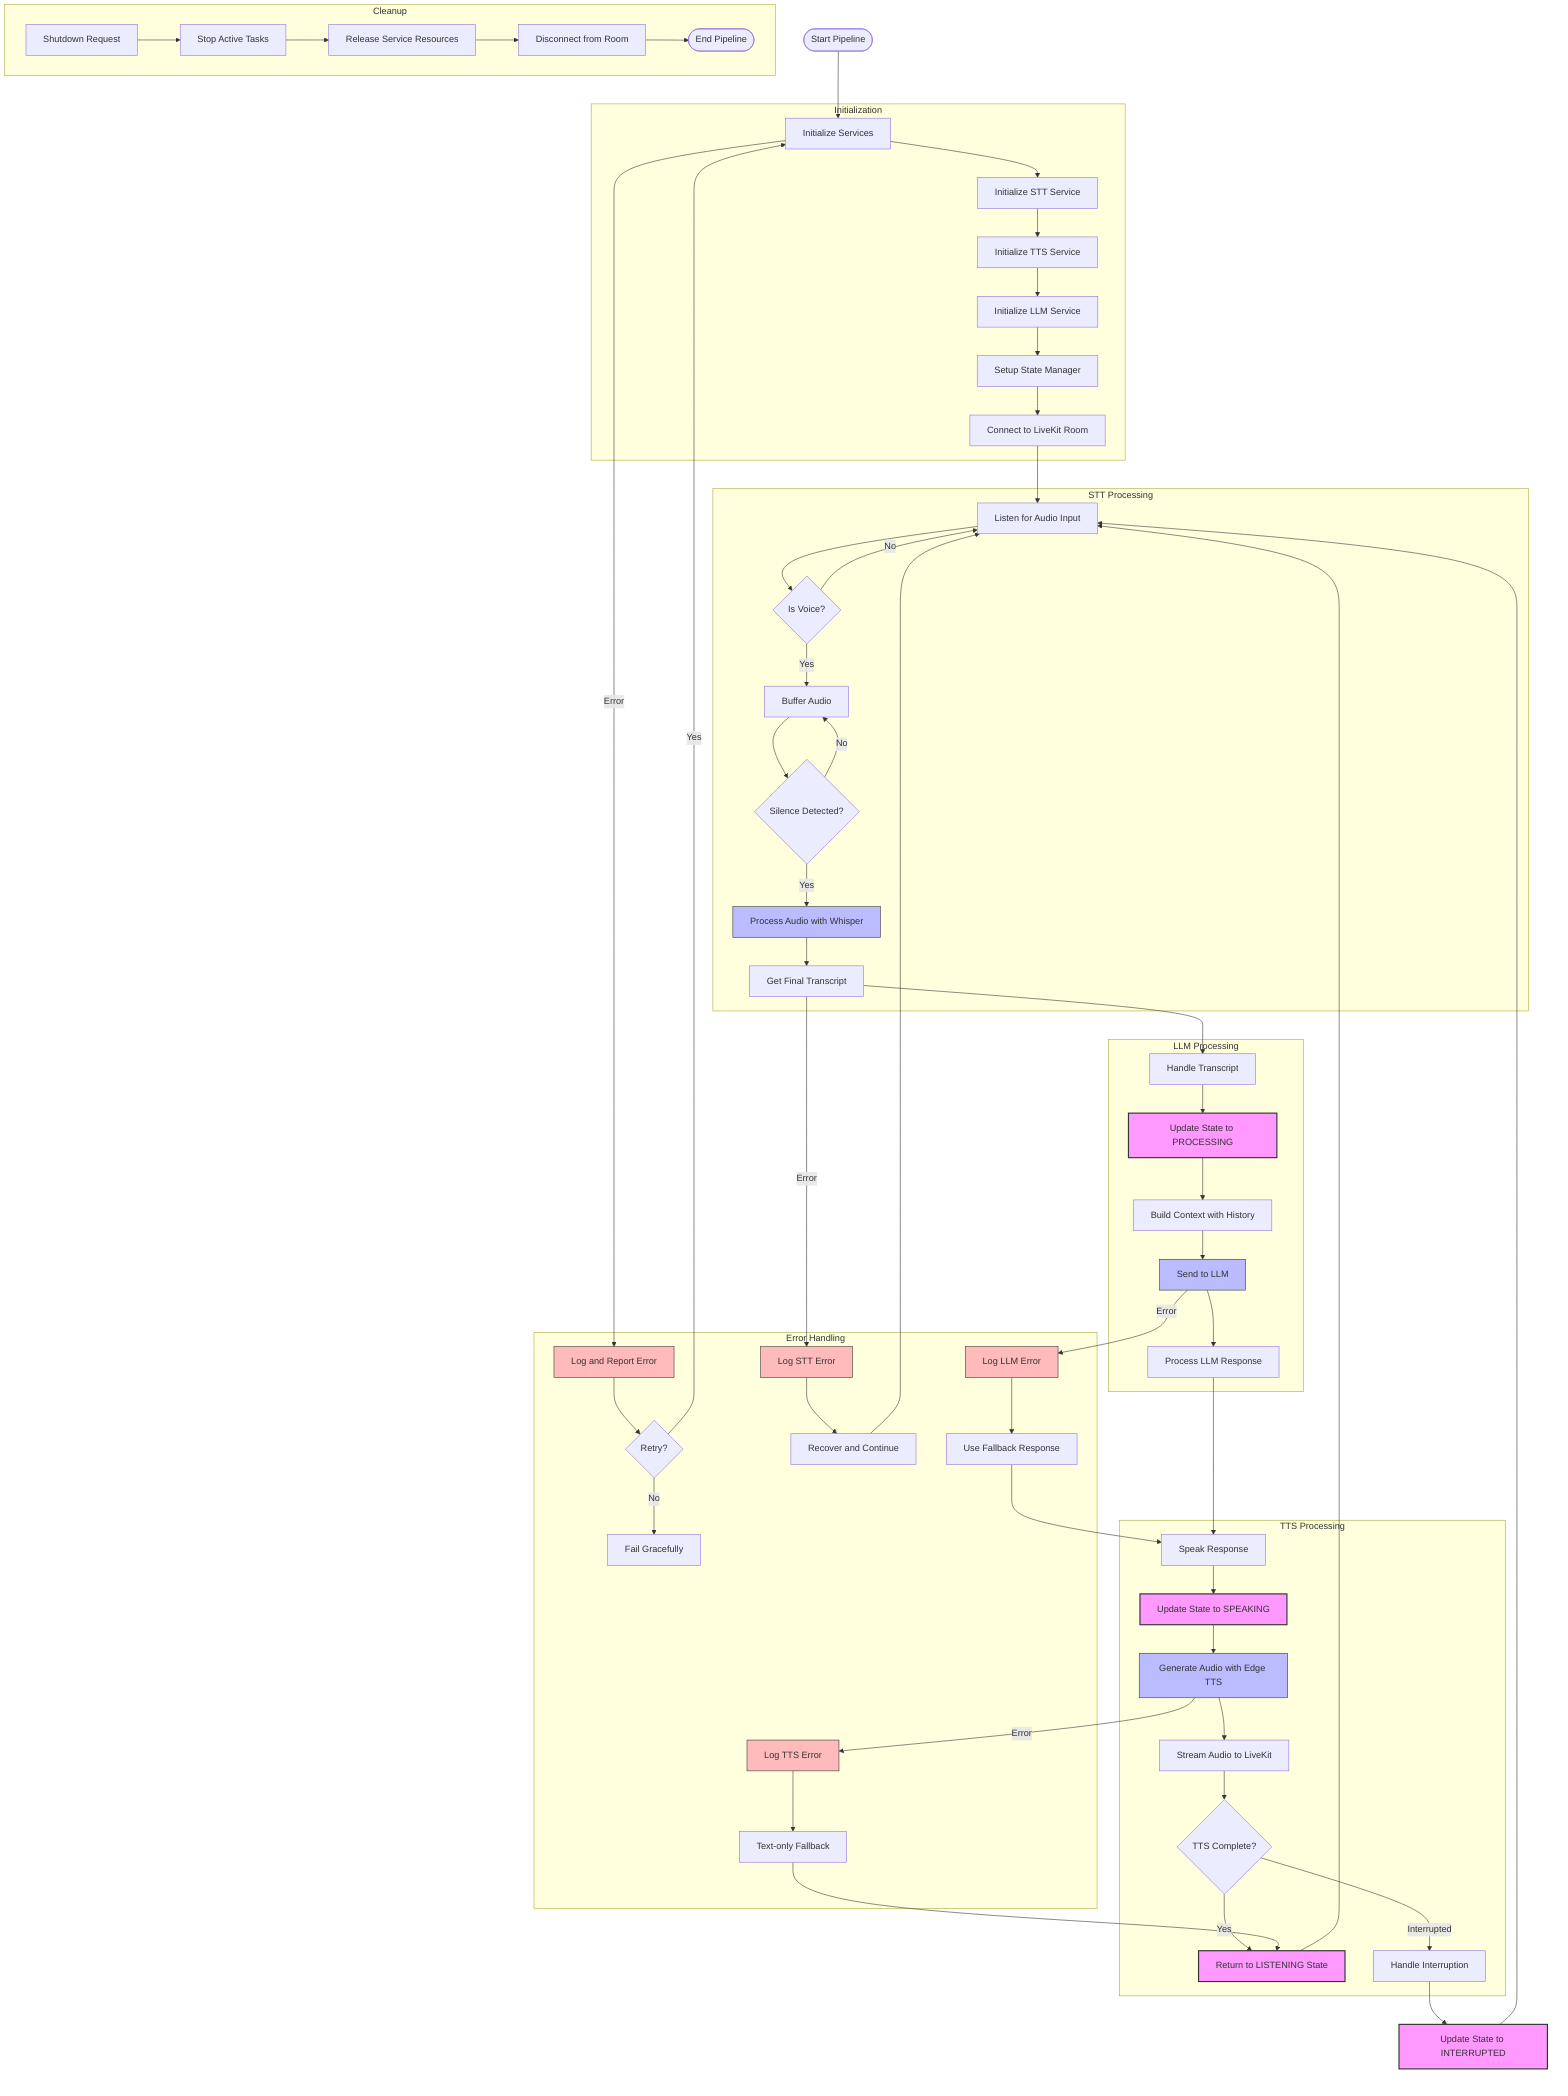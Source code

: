 flowchart TD
    Start([Start Pipeline]) --> Initialize
    
    subgraph Initialization
        Initialize[Initialize Services] --> InitSTT[Initialize STT Service]
        InitSTT --> InitTTS[Initialize TTS Service]
        InitTTS --> InitLLM[Initialize LLM Service]
        InitLLM --> SetupState[Setup State Manager]
        SetupState --> ConnectRoom[Connect to LiveKit Room]
    end
    
    ConnectRoom --> ListenForAudio[Listen for Audio Input]
    
    subgraph "STT Processing"
        ListenForAudio --> IsVoice{Is Voice?}
        IsVoice -->|No| ListenForAudio
        IsVoice -->|Yes| BufferAudio[Buffer Audio]
        BufferAudio --> SilenceDetected{Silence Detected?}
        SilenceDetected -->|No| BufferAudio
        SilenceDetected -->|Yes| ProcessAudio[Process Audio with Whisper]
        ProcessAudio --> GetTranscript[Get Final Transcript]
    end
    
    GetTranscript --> HandleTranscript[Handle Transcript]
    
    subgraph "LLM Processing"
        HandleTranscript --> UpdateState[Update State to PROCESSING]
        UpdateState --> BuildContext[Build Context with History]
        BuildContext --> SendToLLM[Send to LLM]
        SendToLLM --> ProcessLLMResponse[Process LLM Response]
    end
    
    ProcessLLMResponse --> SpeakResponse[Speak Response]
    
    subgraph "TTS Processing"
        SpeakResponse --> UpdateStateToSpeaking[Update State to SPEAKING]
        UpdateStateToSpeaking --> GenerateAudio[Generate Audio with Edge TTS]
        GenerateAudio --> StreamAudio[Stream Audio to LiveKit]
        StreamAudio --> TTSComplete{TTS Complete?}
        TTSComplete -->|Yes| ReturnToListening[Return to LISTENING State]
        TTSComplete -->|Interrupted| HandleInterruption[Handle Interruption]
    end
    
    ReturnToListening --> ListenForAudio
    HandleInterruption --> UpdateStateInterrupted[Update State to INTERRUPTED]
    UpdateStateInterrupted --> ListenForAudio
    
    subgraph "Error Handling"
        Initialize -- Error --> HandleInitError[Log and Report Error]
        GetTranscript -- Error --> HandleSTTError[Log STT Error]
        SendToLLM -- Error --> HandleLLMError[Log LLM Error]
        GenerateAudio -- Error --> HandleTTSError[Log TTS Error]
        
        HandleInitError --> RetryInit{Retry?}
        RetryInit -->|Yes| Initialize
        RetryInit -->|No| FailGracefully[Fail Gracefully]
        
        HandleSTTError --> RecoverAndContinue[Recover and Continue]
        HandleLLMError --> FallbackResponse[Use Fallback Response]
        HandleTTSError --> TextFallback[Text-only Fallback]
        
        RecoverAndContinue --> ListenForAudio
        FallbackResponse --> SpeakResponse
        TextFallback --> ReturnToListening
    end
    
    subgraph "Cleanup"
        Shutdown[Shutdown Request] --> CleanupTasks[Stop Active Tasks]
        CleanupTasks --> ReleaseServices[Release Service Resources]
        ReleaseServices --> DisconnectRoom[Disconnect from Room]
        DisconnectRoom --> End([End Pipeline])
    end
    
    classDef stateNode fill:#f9f,stroke:#333,stroke-width:2px;
    classDef processNode fill:#bbf,stroke:#333,stroke-width:1px;
    classDef errorNode fill:#fbb,stroke:#333,stroke-width:1px;
    
    class UpdateState,UpdateStateToSpeaking,UpdateStateInterrupted,ReturnToListening stateNode;
    class HandleSTTError,HandleLLMError,HandleTTSError,HandleInitError errorNode;
    class ProcessAudio,SendToLLM,GenerateAudio processNode;